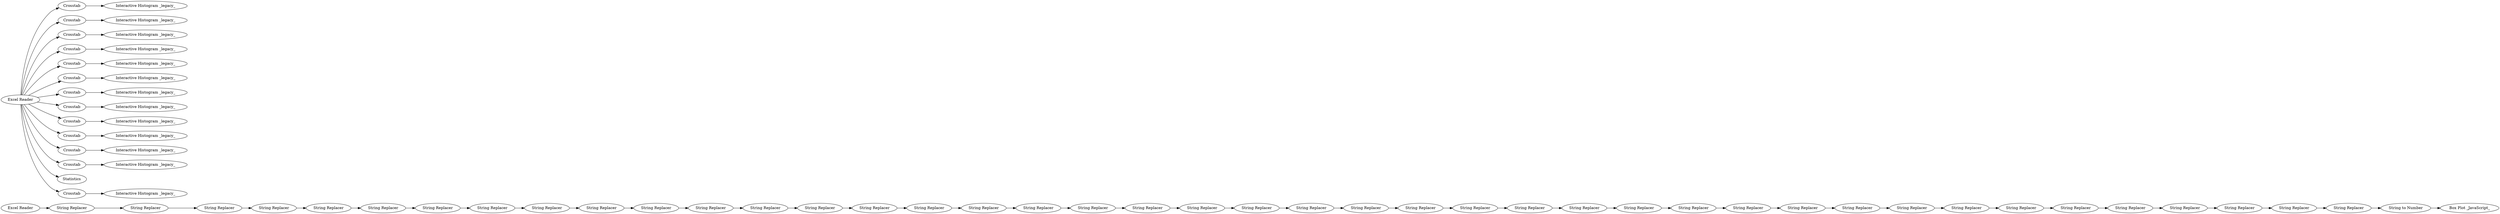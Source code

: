 digraph {
	73 -> 74
	44 -> 43
	53 -> 54
	9 -> 18
	71 -> 72
	78 -> 79
	57 -> 58
	5 -> 12
	65 -> 66
	1 -> 23
	59 -> 60
	1 -> 6
	83 -> 84
	23 -> 26
	63 -> 64
	51 -> 52
	1 -> 8
	1 -> 4
	1 -> 22
	10 -> 19
	22 -> 25
	43 -> 45
	55 -> 56
	54 -> 55
	50 -> 51
	69 -> 70
	4 -> 11
	21 -> 20
	1 -> 24
	1 -> 2
	86 -> 87
	58 -> 59
	8 -> 17
	68 -> 69
	56 -> 57
	46 -> 47
	24 -> 27
	77 -> 78
	48 -> 49
	76 -> 77
	7 -> 14
	81 -> 82
	1 -> 28
	66 -> 67
	15 -> 16
	1 -> 15
	1 -> 10
	72 -> 73
	85 -> 86
	47 -> 48
	82 -> 83
	45 -> 46
	64 -> 65
	1 -> 7
	79 -> 80
	60 -> 61
	70 -> 71
	84 -> 85
	49 -> 50
	61 -> 62
	75 -> 76
	52 -> 53
	1 -> 21
	74 -> 75
	6 -> 13
	67 -> 68
	62 -> 63
	1 -> 9
	2 -> 3
	80 -> 81
	1 -> 5
	27 [label="Interactive Histogram _legacy_"]
	57 [label="String Replacer"]
	55 [label="String Replacer"]
	7 [label=Crosstab]
	79 [label="String Replacer"]
	9 [label=Crosstab]
	21 [label=Crosstab]
	18 [label="Interactive Histogram _legacy_"]
	26 [label="Interactive Histogram _legacy_"]
	58 [label="String Replacer"]
	8 [label=Crosstab]
	74 [label="String Replacer"]
	17 [label="Interactive Histogram _legacy_"]
	3 [label="Interactive Histogram _legacy_"]
	19 [label="Interactive Histogram _legacy_"]
	78 [label="String Replacer"]
	80 [label="String Replacer"]
	24 [label=Crosstab]
	64 [label="String Replacer"]
	49 [label="String Replacer"]
	84 [label="String Replacer"]
	51 [label="String Replacer"]
	56 [label="String Replacer"]
	6 [label=Crosstab]
	15 [label=Crosstab]
	25 [label="Interactive Histogram _legacy_"]
	54 [label="String Replacer"]
	12 [label="Interactive Histogram _legacy_"]
	10 [label=Crosstab]
	59 [label="String Replacer"]
	16 [label="Interactive Histogram _legacy_"]
	48 [label="String Replacer"]
	75 [label="String Replacer"]
	85 [label="String Replacer"]
	86 [label="String to Number"]
	50 [label="String Replacer"]
	1 [label="Excel Reader"]
	22 [label=Crosstab]
	53 [label="String Replacer"]
	28 [label=Statistics]
	67 [label="String Replacer"]
	68 [label="String Replacer"]
	23 [label=Crosstab]
	4 [label=Crosstab]
	11 [label="Interactive Histogram _legacy_"]
	47 [label="String Replacer"]
	61 [label="String Replacer"]
	63 [label="String Replacer"]
	72 [label="String Replacer"]
	76 [label="String Replacer"]
	14 [label="Interactive Histogram _legacy_"]
	77 [label="String Replacer"]
	83 [label="String Replacer"]
	60 [label="String Replacer"]
	81 [label="String Replacer"]
	5 [label=Crosstab]
	13 [label="Interactive Histogram _legacy_"]
	20 [label="Interactive Histogram _legacy_"]
	43 [label="String Replacer"]
	44 [label="Excel Reader"]
	62 [label="String Replacer"]
	66 [label="String Replacer"]
	70 [label="String Replacer"]
	65 [label="String Replacer"]
	69 [label="String Replacer"]
	71 [label="String Replacer"]
	46 [label="String Replacer"]
	82 [label="String Replacer"]
	87 [label="Box Plot _JavaScript_"]
	52 [label="String Replacer"]
	73 [label="String Replacer"]
	2 [label=Crosstab]
	45 [label="String Replacer"]
	rankdir=LR
}
